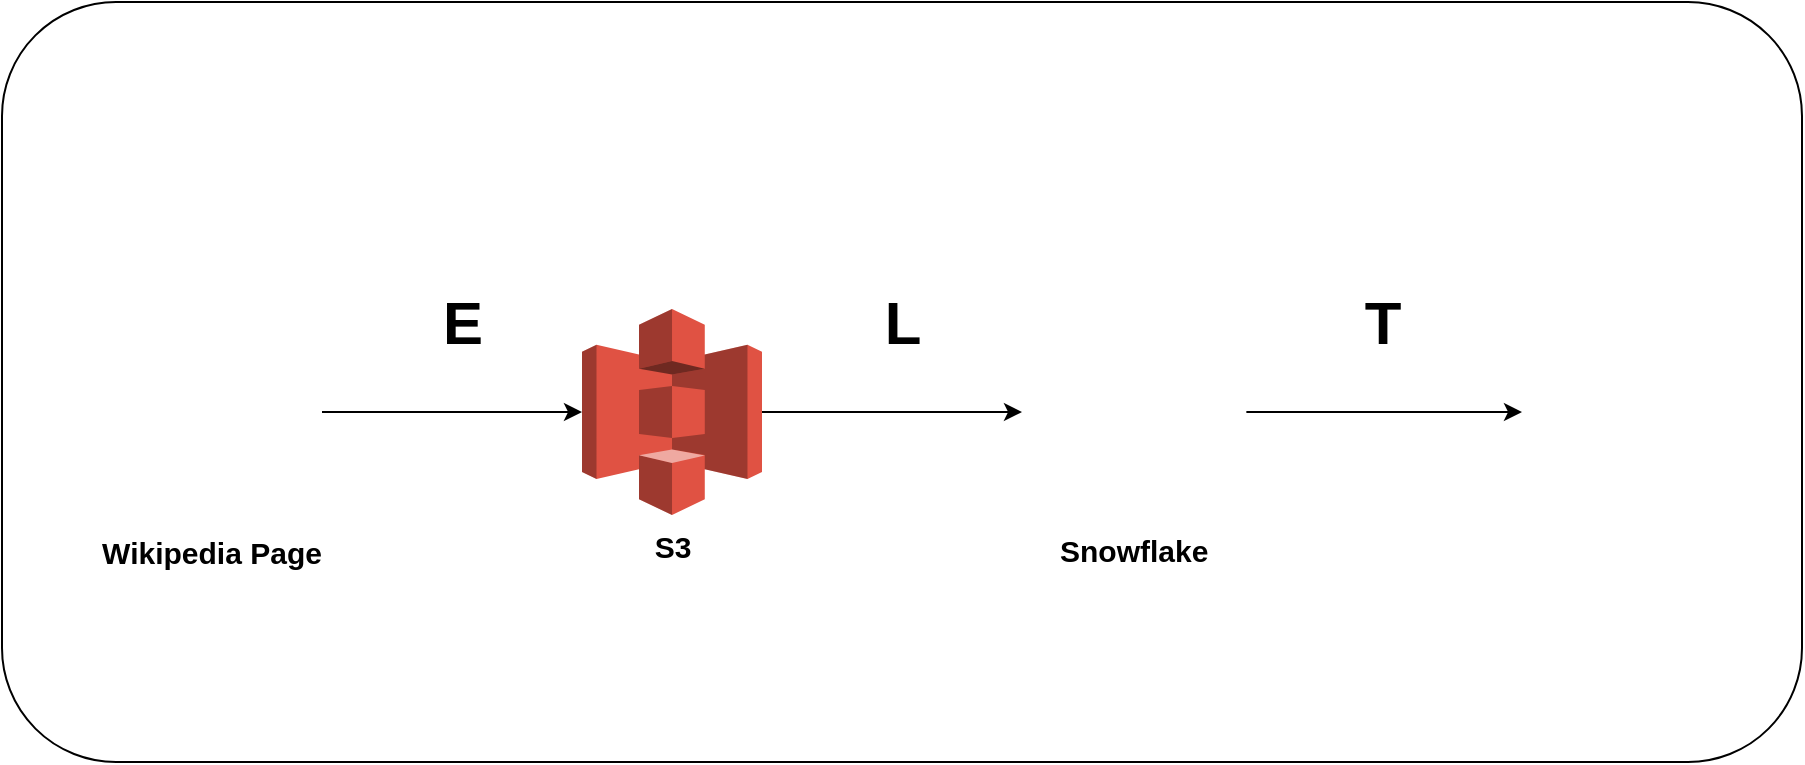 <mxfile version="21.6.8" type="device">
  <diagram name="Página-1" id="-YCDmao3VCEmHztwjtE3">
    <mxGraphModel dx="2885" dy="1180" grid="1" gridSize="10" guides="1" tooltips="1" connect="1" arrows="1" fold="1" page="1" pageScale="1" pageWidth="827" pageHeight="1169" math="0" shadow="0">
      <root>
        <mxCell id="0" />
        <mxCell id="1" parent="0" />
        <mxCell id="kotbfbAOT1RfUfPz4vf5-16" value="" style="rounded=1;whiteSpace=wrap;html=1;" vertex="1" parent="1">
          <mxGeometry x="-80" y="340" width="900" height="380" as="geometry" />
        </mxCell>
        <mxCell id="kotbfbAOT1RfUfPz4vf5-10" style="edgeStyle=orthogonalEdgeStyle;rounded=0;orthogonalLoop=1;jettySize=auto;html=1;exitX=1;exitY=0.5;exitDx=0;exitDy=0;" edge="1" parent="1" source="kotbfbAOT1RfUfPz4vf5-1" target="kotbfbAOT1RfUfPz4vf5-2">
          <mxGeometry relative="1" as="geometry" />
        </mxCell>
        <mxCell id="kotbfbAOT1RfUfPz4vf5-1" value="Wikipedia Page" style="shape=image;verticalLabelPosition=bottom;labelBackgroundColor=default;verticalAlign=top;aspect=fixed;imageAspect=0;image=https://cdn-icons-png.flaticon.com/512/2742/2742197.png;fontSize=15;fontStyle=1" vertex="1" parent="1">
          <mxGeometry x="-30" y="490" width="110" height="110" as="geometry" />
        </mxCell>
        <mxCell id="kotbfbAOT1RfUfPz4vf5-11" style="edgeStyle=orthogonalEdgeStyle;rounded=0;orthogonalLoop=1;jettySize=auto;html=1;exitX=1;exitY=0.5;exitDx=0;exitDy=0;exitPerimeter=0;entryX=0;entryY=0.5;entryDx=0;entryDy=0;" edge="1" parent="1" source="kotbfbAOT1RfUfPz4vf5-2" target="kotbfbAOT1RfUfPz4vf5-3">
          <mxGeometry relative="1" as="geometry" />
        </mxCell>
        <mxCell id="kotbfbAOT1RfUfPz4vf5-2" value="&lt;font style=&quot;font-size: 15px;&quot;&gt;&lt;b&gt;S3&lt;/b&gt;&lt;/font&gt;" style="outlineConnect=0;dashed=0;verticalLabelPosition=bottom;verticalAlign=top;align=center;html=1;shape=mxgraph.aws3.s3;fillColor=#E05243;gradientColor=none;" vertex="1" parent="1">
          <mxGeometry x="210" y="493.5" width="90" height="103" as="geometry" />
        </mxCell>
        <mxCell id="kotbfbAOT1RfUfPz4vf5-12" style="edgeStyle=orthogonalEdgeStyle;rounded=0;orthogonalLoop=1;jettySize=auto;html=1;exitX=1;exitY=0.5;exitDx=0;exitDy=0;entryX=0;entryY=0.5;entryDx=0;entryDy=0;" edge="1" parent="1" source="kotbfbAOT1RfUfPz4vf5-3" target="kotbfbAOT1RfUfPz4vf5-7">
          <mxGeometry relative="1" as="geometry" />
        </mxCell>
        <mxCell id="kotbfbAOT1RfUfPz4vf5-3" value="Snowflake" style="shape=image;verticalLabelPosition=bottom;labelBackgroundColor=default;verticalAlign=top;aspect=fixed;imageAspect=0;image=https://estuary.dev/static/972ca52d0addb818460efc144940d25f/8a1c1/7154a4_Snowflake_a6a3c49601.png;fontSize=15;fontStyle=1" vertex="1" parent="1">
          <mxGeometry x="430" y="491" width="112.18" height="108" as="geometry" />
        </mxCell>
        <mxCell id="kotbfbAOT1RfUfPz4vf5-7" value="" style="shape=image;verticalLabelPosition=bottom;labelBackgroundColor=default;verticalAlign=top;aspect=fixed;imageAspect=0;image=https://analyticstraininghub.com/wp-content/uploads/2020/10/icon-tableau.png;" vertex="1" parent="1">
          <mxGeometry x="680" y="485" width="120" height="120" as="geometry" />
        </mxCell>
        <mxCell id="kotbfbAOT1RfUfPz4vf5-8" value="" style="shape=image;verticalLabelPosition=bottom;labelBackgroundColor=default;verticalAlign=top;aspect=fixed;imageAspect=0;image=https://seeklogo.com/images/D/dbt-logo-E4B0ED72A2-seeklogo.com.png;" vertex="1" parent="1">
          <mxGeometry x="530" y="400" width="143.48" height="55" as="geometry" />
        </mxCell>
        <mxCell id="kotbfbAOT1RfUfPz4vf5-13" value="&lt;font size=&quot;1&quot; style=&quot;&quot;&gt;&lt;b style=&quot;font-size: 30px;&quot;&gt;E&lt;/b&gt;&lt;/font&gt;" style="text;html=1;align=center;verticalAlign=middle;resizable=0;points=[];autosize=1;strokeColor=none;fillColor=none;" vertex="1" parent="1">
          <mxGeometry x="130" y="475" width="40" height="50" as="geometry" />
        </mxCell>
        <mxCell id="kotbfbAOT1RfUfPz4vf5-14" value="&lt;font size=&quot;1&quot; style=&quot;&quot;&gt;&lt;b style=&quot;font-size: 30px;&quot;&gt;L&lt;/b&gt;&lt;/font&gt;" style="text;html=1;align=center;verticalAlign=middle;resizable=0;points=[];autosize=1;strokeColor=none;fillColor=none;" vertex="1" parent="1">
          <mxGeometry x="350" y="475" width="40" height="50" as="geometry" />
        </mxCell>
        <mxCell id="kotbfbAOT1RfUfPz4vf5-15" value="&lt;font size=&quot;1&quot; style=&quot;&quot;&gt;&lt;b style=&quot;font-size: 30px;&quot;&gt;T&lt;/b&gt;&lt;/font&gt;" style="text;html=1;align=center;verticalAlign=middle;resizable=0;points=[];autosize=1;strokeColor=none;fillColor=none;" vertex="1" parent="1">
          <mxGeometry x="590" y="475" width="40" height="50" as="geometry" />
        </mxCell>
      </root>
    </mxGraphModel>
  </diagram>
</mxfile>

